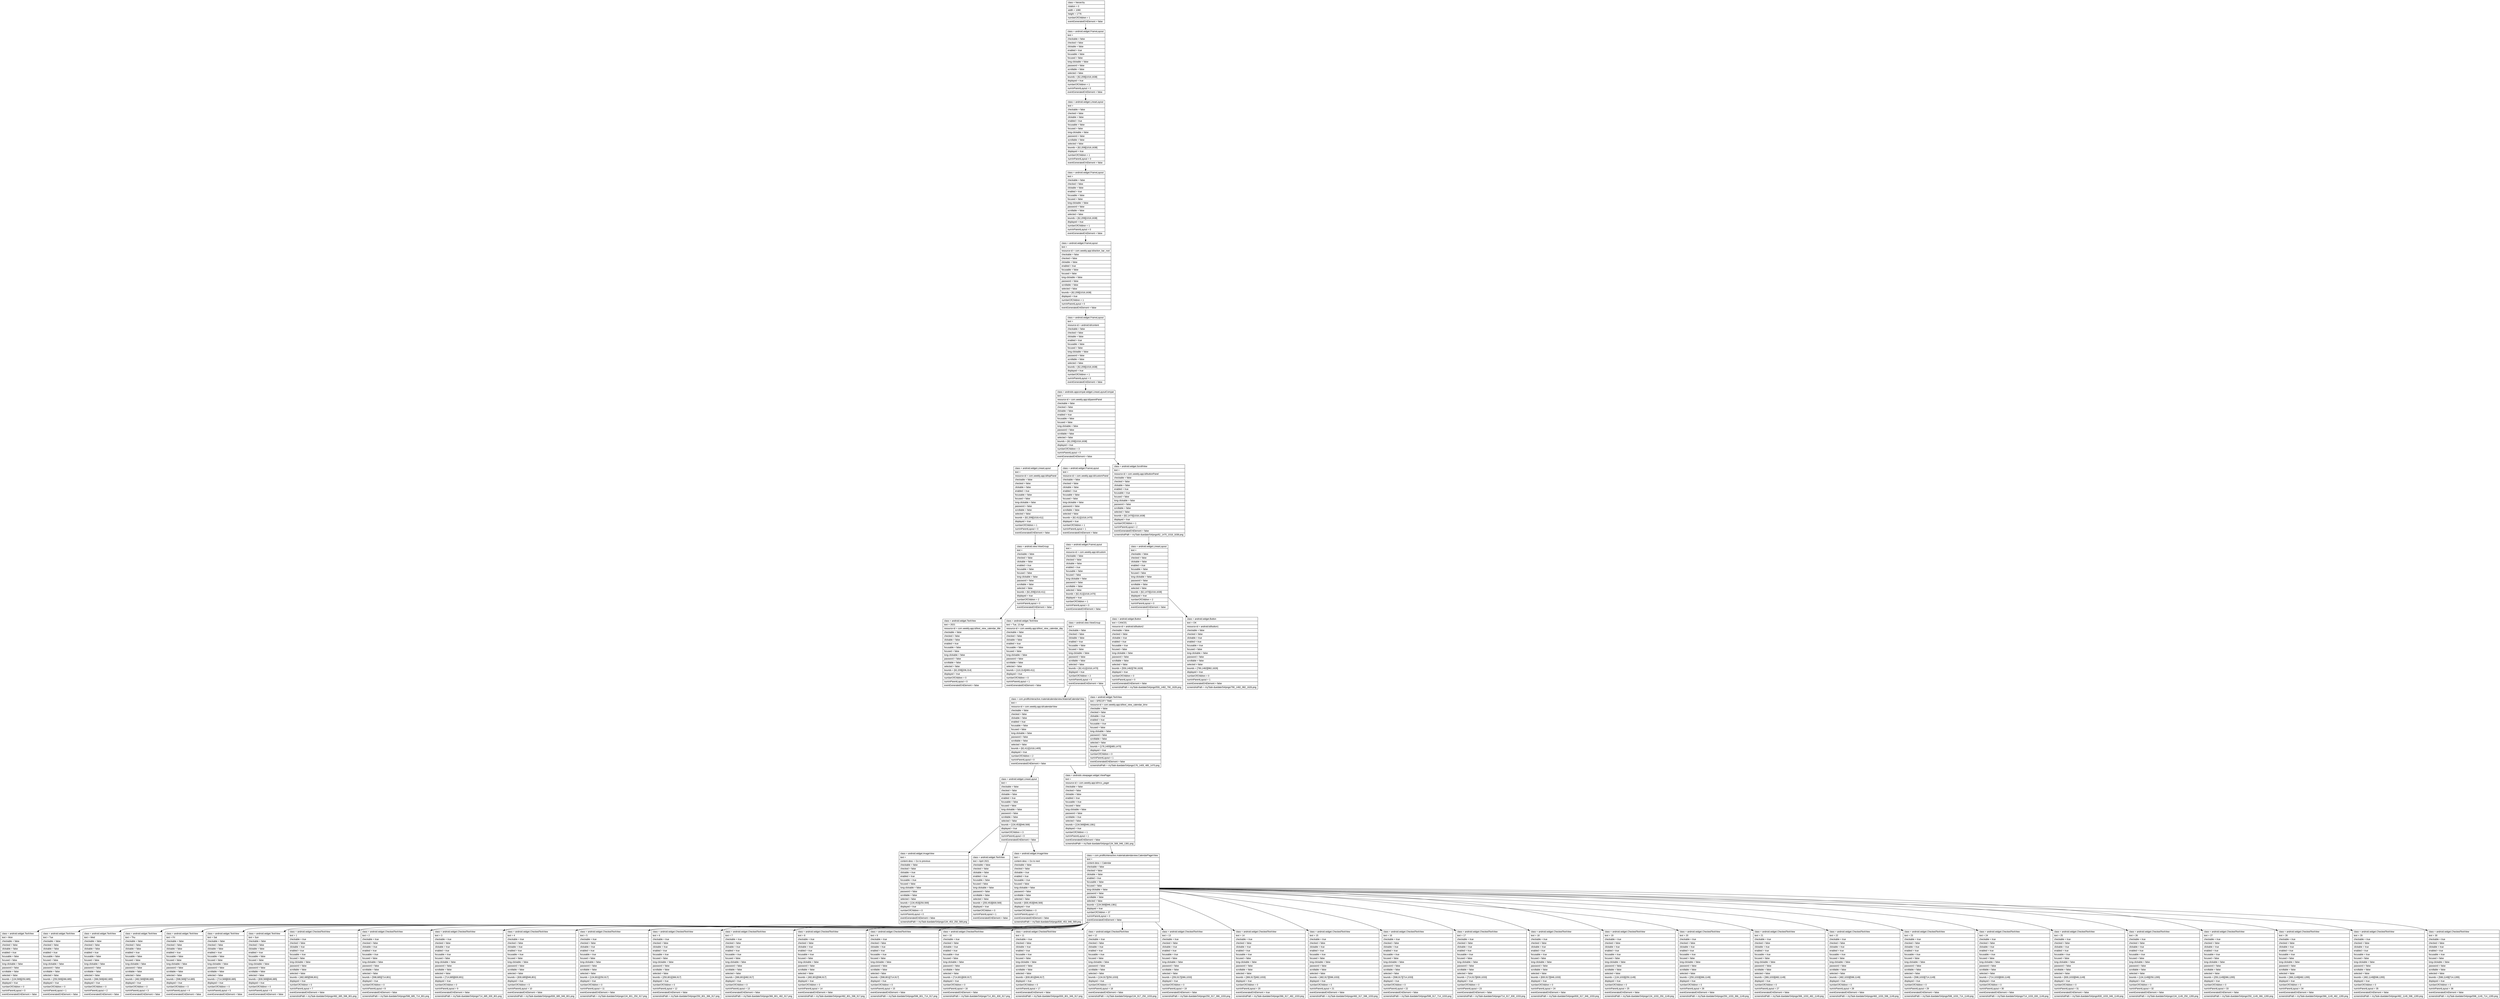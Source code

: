digraph Layout {

	node [shape=record fontname=Arial];

	0	[label="{class = hierarchy\l|rotation = 0\l|width = 1080\l|height = 1776\l|numberOfChildren = 1\l|eventGeneratedOnElement = false \l}"]
	1	[label="{class = android.widget.FrameLayout\l|text = \l|checkable = false\l|checked = false\l|clickable = false\l|enabled = true\l|focusable = false\l|focused = false\l|long-clickable = false\l|password = false\l|scrollable = false\l|selected = false\l|bounds = [62,209][1018,1638]\l|displayed = true\l|numberOfChildren = 1\l|numInParentLayout = 0\l|eventGeneratedOnElement = false \l}"]
	2	[label="{class = android.widget.LinearLayout\l|text = \l|checkable = false\l|checked = false\l|clickable = false\l|enabled = true\l|focusable = false\l|focused = false\l|long-clickable = false\l|password = false\l|scrollable = false\l|selected = false\l|bounds = [62,209][1018,1638]\l|displayed = true\l|numberOfChildren = 1\l|numInParentLayout = 0\l|eventGeneratedOnElement = false \l}"]
	3	[label="{class = android.widget.FrameLayout\l|text = \l|checkable = false\l|checked = false\l|clickable = false\l|enabled = true\l|focusable = false\l|focused = false\l|long-clickable = false\l|password = false\l|scrollable = false\l|selected = false\l|bounds = [62,209][1018,1638]\l|displayed = true\l|numberOfChildren = 1\l|numInParentLayout = 0\l|eventGeneratedOnElement = false \l}"]
	4	[label="{class = android.widget.FrameLayout\l|text = \l|resource-id = com.weekly.app:id/action_bar_root\l|checkable = false\l|checked = false\l|clickable = false\l|enabled = true\l|focusable = false\l|focused = false\l|long-clickable = false\l|password = false\l|scrollable = false\l|selected = false\l|bounds = [62,209][1018,1638]\l|displayed = true\l|numberOfChildren = 1\l|numInParentLayout = 0\l|eventGeneratedOnElement = false \l}"]
	5	[label="{class = android.widget.FrameLayout\l|text = \l|resource-id = android:id/content\l|checkable = false\l|checked = false\l|clickable = false\l|enabled = true\l|focusable = false\l|focused = false\l|long-clickable = false\l|password = false\l|scrollable = false\l|selected = false\l|bounds = [62,209][1018,1638]\l|displayed = true\l|numberOfChildren = 1\l|numInParentLayout = 0\l|eventGeneratedOnElement = false \l}"]
	6	[label="{class = androidx.appcompat.widget.LinearLayoutCompat\l|text = \l|resource-id = com.weekly.app:id/parentPanel\l|checkable = false\l|checked = false\l|clickable = false\l|enabled = true\l|focusable = false\l|focused = false\l|long-clickable = false\l|password = false\l|scrollable = false\l|selected = false\l|bounds = [62,209][1018,1638]\l|displayed = true\l|numberOfChildren = 3\l|numInParentLayout = 0\l|eventGeneratedOnElement = false \l}"]
	7	[label="{class = android.widget.LinearLayout\l|text = \l|resource-id = com.weekly.app:id/topPanel\l|checkable = false\l|checked = false\l|clickable = false\l|enabled = true\l|focusable = false\l|focused = false\l|long-clickable = false\l|password = false\l|scrollable = false\l|selected = false\l|bounds = [62,209][1018,411]\l|displayed = true\l|numberOfChildren = 1\l|numInParentLayout = 0\l|eventGeneratedOnElement = false \l}"]
	8	[label="{class = android.widget.FrameLayout\l|text = \l|resource-id = com.weekly.app:id/customPanel\l|checkable = false\l|checked = false\l|clickable = false\l|enabled = true\l|focusable = false\l|focused = false\l|long-clickable = false\l|password = false\l|scrollable = false\l|selected = false\l|bounds = [62,411][1018,1470]\l|displayed = true\l|numberOfChildren = 1\l|numInParentLayout = 1\l|eventGeneratedOnElement = false \l}"]
	9	[label="{class = android.widget.ScrollView\l|text = \l|resource-id = com.weekly.app:id/buttonPanel\l|checkable = false\l|checked = false\l|clickable = false\l|enabled = true\l|focusable = true\l|focused = false\l|long-clickable = false\l|password = false\l|scrollable = false\l|selected = false\l|bounds = [62,1470][1018,1638]\l|displayed = true\l|numberOfChildren = 1\l|numInParentLayout = 2\l|eventGeneratedOnElement = false \l|screenshotPath = myTask-duedate/S4/pngs/62_1470_1018_1638.png\l}"]
	10	[label="{class = android.view.ViewGroup\l|text = \l|checkable = false\l|checked = false\l|clickable = false\l|enabled = true\l|focusable = false\l|focused = false\l|long-clickable = false\l|password = false\l|scrollable = false\l|selected = false\l|bounds = [62,209][1018,411]\l|displayed = true\l|numberOfChildren = 2\l|numInParentLayout = 0\l|eventGeneratedOnElement = false \l}"]
	11	[label="{class = android.widget.FrameLayout\l|text = \l|resource-id = com.weekly.app:id/custom\l|checkable = false\l|checked = false\l|clickable = false\l|enabled = true\l|focusable = false\l|focused = false\l|long-clickable = false\l|password = false\l|scrollable = false\l|selected = false\l|bounds = [62,411][1018,1470]\l|displayed = true\l|numberOfChildren = 1\l|numInParentLayout = 0\l|eventGeneratedOnElement = false \l}"]
	12	[label="{class = android.widget.LinearLayout\l|text = \l|checkable = false\l|checked = false\l|clickable = false\l|enabled = true\l|focusable = false\l|focused = false\l|long-clickable = false\l|password = false\l|scrollable = false\l|selected = false\l|bounds = [62,1470][1018,1638]\l|displayed = true\l|numberOfChildren = 2\l|numInParentLayout = 0\l|eventGeneratedOnElement = false \l}"]
	13	[label="{class = android.widget.TextView\l|text = 2021\l|resource-id = com.weekly.app:id/text_view_calendar_title\l|checkable = false\l|checked = false\l|clickable = false\l|enabled = true\l|focusable = false\l|focused = false\l|long-clickable = false\l|password = false\l|scrollable = false\l|selected = false\l|bounds = [62,209][206,314]\l|displayed = true\l|numberOfChildren = 0\l|numInParentLayout = 0\l|eventGeneratedOnElement = false \l}"]
	14	[label="{class = android.widget.TextView\l|text = Tue, 13 Apr\l|resource-id = com.weekly.app:id/text_view_calendar_day\l|checkable = false\l|checked = false\l|clickable = false\l|enabled = true\l|focusable = false\l|focused = false\l|long-clickable = false\l|password = false\l|scrollable = false\l|selected = false\l|bounds = [110,314][469,411]\l|displayed = true\l|numberOfChildren = 0\l|numInParentLayout = 1\l|eventGeneratedOnElement = false \l}"]
	15	[label="{class = android.view.ViewGroup\l|text = \l|checkable = false\l|checked = false\l|clickable = false\l|enabled = true\l|focusable = false\l|focused = false\l|long-clickable = false\l|password = false\l|scrollable = false\l|selected = false\l|bounds = [62,411][1018,1470]\l|displayed = true\l|numberOfChildren = 2\l|numInParentLayout = 0\l|eventGeneratedOnElement = false \l}"]
	16	[label="{class = android.widget.Button\l|text = CANCEL\l|resource-id = android:id/button2\l|checkable = false\l|checked = false\l|clickable = true\l|enabled = true\l|focusable = true\l|focused = false\l|long-clickable = false\l|password = false\l|scrollable = false\l|selected = false\l|bounds = [559,1482][790,1626]\l|displayed = true\l|numberOfChildren = 0\l|numInParentLayout = 0\l|eventGeneratedOnElement = false \l|screenshotPath = myTask-duedate/S4/pngs/559_1482_790_1626.png\l}"]
	17	[label="{class = android.widget.Button\l|text = OK\l|resource-id = android:id/button1\l|checkable = false\l|checked = false\l|clickable = true\l|enabled = true\l|focusable = true\l|focused = false\l|long-clickable = false\l|password = false\l|scrollable = false\l|selected = false\l|bounds = [790,1482][982,1626]\l|displayed = true\l|numberOfChildren = 0\l|numInParentLayout = 1\l|eventGeneratedOnElement = false \l|screenshotPath = myTask-duedate/S4/pngs/790_1482_982_1626.png\l}"]
	18	[label="{class = com.prolificinteractive.materialcalendarview.MaterialCalendarView\l|text = \l|resource-id = com.weekly.app:id/calendarView\l|checkable = false\l|checked = false\l|clickable = false\l|enabled = true\l|focusable = false\l|focused = false\l|long-clickable = false\l|password = false\l|scrollable = false\l|selected = false\l|bounds = [62,411][1018,1405]\l|displayed = true\l|numberOfChildren = 2\l|numInParentLayout = 0\l|eventGeneratedOnElement = false \l}"]
	19	[label="{class = android.widget.TextView\l|text = SPECIFY TIME\l|resource-id = com.weekly.app:id/text_view_calendar_time\l|checkable = false\l|checked = false\l|clickable = true\l|enabled = true\l|focusable = true\l|focused = false\l|long-clickable = false\l|password = false\l|scrollable = false\l|selected = false\l|bounds = [176,1405][485,1470]\l|displayed = true\l|numberOfChildren = 0\l|numInParentLayout = 1\l|eventGeneratedOnElement = false \l|screenshotPath = myTask-duedate/S4/pngs/176_1405_485_1470.png\l}"]
	20	[label="{class = android.widget.LinearLayout\l|text = \l|checkable = false\l|checked = false\l|clickable = false\l|enabled = true\l|focusable = false\l|focused = false\l|long-clickable = false\l|password = false\l|scrollable = false\l|selected = false\l|bounds = [134,453][946,569]\l|displayed = true\l|numberOfChildren = 3\l|numInParentLayout = 0\l|eventGeneratedOnElement = false \l}"]
	21	[label="{class = androidx.viewpager.widget.ViewPager\l|text = \l|resource-id = com.weekly.app:id/mcv_pager\l|checkable = false\l|checked = false\l|clickable = false\l|enabled = true\l|focusable = true\l|focused = false\l|long-clickable = false\l|password = false\l|scrollable = true\l|selected = false\l|bounds = [134,569][946,1381]\l|displayed = true\l|numberOfChildren = 1\l|numInParentLayout = 1\l|eventGeneratedOnElement = false \l|screenshotPath = myTask-duedate/S4/pngs/134_569_946_1381.png\l}"]
	22	[label="{class = android.widget.ImageView\l|text = \l|content-desc = Go to previous\l|checkable = false\l|checked = false\l|clickable = true\l|enabled = true\l|focusable = true\l|focused = false\l|long-clickable = false\l|password = false\l|scrollable = false\l|selected = false\l|bounds = [134,453][250,569]\l|displayed = true\l|numberOfChildren = 0\l|numInParentLayout = 0\l|eventGeneratedOnElement = false \l|screenshotPath = myTask-duedate/S4/pngs/134_453_250_569.png\l}"]
	23	[label="{class = android.widget.TextView\l|text = April 2021\l|checkable = false\l|checked = false\l|clickable = false\l|enabled = true\l|focusable = false\l|focused = false\l|long-clickable = false\l|password = false\l|scrollable = false\l|selected = false\l|bounds = [250,453][830,569]\l|displayed = true\l|numberOfChildren = 0\l|numInParentLayout = 1\l|eventGeneratedOnElement = false \l}"]
	24	[label="{class = android.widget.ImageView\l|text = \l|content-desc = Go to next\l|checkable = false\l|checked = false\l|clickable = true\l|enabled = true\l|focusable = true\l|focused = false\l|long-clickable = false\l|password = false\l|scrollable = false\l|selected = false\l|bounds = [830,453][946,569]\l|displayed = true\l|numberOfChildren = 0\l|numInParentLayout = 2\l|eventGeneratedOnElement = false \l|screenshotPath = myTask-duedate/S4/pngs/830_453_946_569.png\l}"]
	25	[label="{class = com.prolificinteractive.materialcalendarview.CalendarPagerView\l|text = \l|content-desc = Calendar\l|checkable = false\l|checked = false\l|clickable = false\l|enabled = true\l|focusable = false\l|focused = false\l|long-clickable = false\l|password = false\l|scrollable = false\l|selected = false\l|bounds = [134,569][946,1381]\l|displayed = true\l|numberOfChildren = 37\l|numInParentLayout = 0\l|eventGeneratedOnElement = false \l}"]
	26	[label="{class = android.widget.TextView\l|text = Mon\l|checkable = false\l|checked = false\l|clickable = false\l|enabled = true\l|focusable = false\l|focused = false\l|long-clickable = false\l|password = false\l|scrollable = false\l|selected = false\l|bounds = [134,569][250,685]\l|displayed = true\l|numberOfChildren = 0\l|numInParentLayout = 0\l|eventGeneratedOnElement = false \l}"]
	27	[label="{class = android.widget.TextView\l|text = Tue\l|checkable = false\l|checked = false\l|clickable = false\l|enabled = true\l|focusable = false\l|focused = false\l|long-clickable = false\l|password = false\l|scrollable = false\l|selected = false\l|bounds = [250,569][366,685]\l|displayed = true\l|numberOfChildren = 0\l|numInParentLayout = 1\l|eventGeneratedOnElement = false \l}"]
	28	[label="{class = android.widget.TextView\l|text = Wed\l|checkable = false\l|checked = false\l|clickable = false\l|enabled = true\l|focusable = false\l|focused = false\l|long-clickable = false\l|password = false\l|scrollable = false\l|selected = false\l|bounds = [366,569][482,685]\l|displayed = true\l|numberOfChildren = 0\l|numInParentLayout = 2\l|eventGeneratedOnElement = false \l}"]
	29	[label="{class = android.widget.TextView\l|text = Thu\l|checkable = false\l|checked = false\l|clickable = false\l|enabled = true\l|focusable = false\l|focused = false\l|long-clickable = false\l|password = false\l|scrollable = false\l|selected = false\l|bounds = [482,569][598,685]\l|displayed = true\l|numberOfChildren = 0\l|numInParentLayout = 3\l|eventGeneratedOnElement = false \l}"]
	30	[label="{class = android.widget.TextView\l|text = Fri\l|checkable = false\l|checked = false\l|clickable = false\l|enabled = true\l|focusable = false\l|focused = false\l|long-clickable = false\l|password = false\l|scrollable = false\l|selected = false\l|bounds = [598,569][714,685]\l|displayed = true\l|numberOfChildren = 0\l|numInParentLayout = 4\l|eventGeneratedOnElement = false \l}"]
	31	[label="{class = android.widget.TextView\l|text = Sat\l|checkable = false\l|checked = false\l|clickable = false\l|enabled = true\l|focusable = false\l|focused = false\l|long-clickable = false\l|password = false\l|scrollable = false\l|selected = false\l|bounds = [714,569][830,685]\l|displayed = true\l|numberOfChildren = 0\l|numInParentLayout = 5\l|eventGeneratedOnElement = false \l}"]
	32	[label="{class = android.widget.TextView\l|text = Sun\l|checkable = false\l|checked = false\l|clickable = false\l|enabled = true\l|focusable = false\l|focused = false\l|long-clickable = false\l|password = false\l|scrollable = false\l|selected = false\l|bounds = [830,569][946,685]\l|displayed = true\l|numberOfChildren = 0\l|numInParentLayout = 6\l|eventGeneratedOnElement = false \l}"]
	33	[label="{class = android.widget.CheckedTextView\l|text = 1\l|checkable = true\l|checked = false\l|clickable = true\l|enabled = true\l|focusable = true\l|focused = false\l|long-clickable = false\l|password = false\l|scrollable = false\l|selected = false\l|bounds = [482,685][598,801]\l|displayed = true\l|numberOfChildren = 0\l|numInParentLayout = 7\l|eventGeneratedOnElement = false \l|screenshotPath = myTask-duedate/S4/pngs/482_685_598_801.png\l}"]
	34	[label="{class = android.widget.CheckedTextView\l|text = 2\l|checkable = true\l|checked = false\l|clickable = true\l|enabled = true\l|focusable = true\l|focused = false\l|long-clickable = false\l|password = false\l|scrollable = false\l|selected = false\l|bounds = [598,685][714,801]\l|displayed = true\l|numberOfChildren = 0\l|numInParentLayout = 8\l|eventGeneratedOnElement = false \l|screenshotPath = myTask-duedate/S4/pngs/598_685_714_801.png\l}"]
	35	[label="{class = android.widget.CheckedTextView\l|text = 3\l|checkable = true\l|checked = false\l|clickable = true\l|enabled = true\l|focusable = true\l|focused = false\l|long-clickable = false\l|password = false\l|scrollable = false\l|selected = false\l|bounds = [714,685][830,801]\l|displayed = true\l|numberOfChildren = 0\l|numInParentLayout = 9\l|eventGeneratedOnElement = false \l|screenshotPath = myTask-duedate/S4/pngs/714_685_830_801.png\l}"]
	36	[label="{class = android.widget.CheckedTextView\l|text = 4\l|checkable = true\l|checked = false\l|clickable = true\l|enabled = true\l|focusable = true\l|focused = false\l|long-clickable = false\l|password = false\l|scrollable = false\l|selected = false\l|bounds = [830,685][946,801]\l|displayed = true\l|numberOfChildren = 0\l|numInParentLayout = 10\l|eventGeneratedOnElement = false \l|screenshotPath = myTask-duedate/S4/pngs/830_685_946_801.png\l}"]
	37	[label="{class = android.widget.CheckedTextView\l|text = 5\l|checkable = true\l|checked = false\l|clickable = true\l|enabled = true\l|focusable = true\l|focused = false\l|long-clickable = false\l|password = false\l|scrollable = false\l|selected = false\l|bounds = [134,801][250,917]\l|displayed = true\l|numberOfChildren = 0\l|numInParentLayout = 11\l|eventGeneratedOnElement = false \l|screenshotPath = myTask-duedate/S4/pngs/134_801_250_917.png\l}"]
	38	[label="{class = android.widget.CheckedTextView\l|text = 6\l|checkable = true\l|checked = false\l|clickable = true\l|enabled = true\l|focusable = true\l|focused = false\l|long-clickable = false\l|password = false\l|scrollable = false\l|selected = false\l|bounds = [250,801][366,917]\l|displayed = true\l|numberOfChildren = 0\l|numInParentLayout = 12\l|eventGeneratedOnElement = false \l|screenshotPath = myTask-duedate/S4/pngs/250_801_366_917.png\l}"]
	39	[label="{class = android.widget.CheckedTextView\l|text = 7\l|checkable = true\l|checked = false\l|clickable = true\l|enabled = true\l|focusable = true\l|focused = false\l|long-clickable = false\l|password = false\l|scrollable = false\l|selected = false\l|bounds = [366,801][482,917]\l|displayed = true\l|numberOfChildren = 0\l|numInParentLayout = 13\l|eventGeneratedOnElement = false \l|screenshotPath = myTask-duedate/S4/pngs/366_801_482_917.png\l}"]
	40	[label="{class = android.widget.CheckedTextView\l|text = 8\l|checkable = true\l|checked = false\l|clickable = true\l|enabled = true\l|focusable = true\l|focused = false\l|long-clickable = false\l|password = false\l|scrollable = false\l|selected = false\l|bounds = [482,801][598,917]\l|displayed = true\l|numberOfChildren = 0\l|numInParentLayout = 14\l|eventGeneratedOnElement = false \l|screenshotPath = myTask-duedate/S4/pngs/482_801_598_917.png\l}"]
	41	[label="{class = android.widget.CheckedTextView\l|text = 9\l|checkable = true\l|checked = false\l|clickable = true\l|enabled = true\l|focusable = true\l|focused = false\l|long-clickable = false\l|password = false\l|scrollable = false\l|selected = false\l|bounds = [598,801][714,917]\l|displayed = true\l|numberOfChildren = 0\l|numInParentLayout = 15\l|eventGeneratedOnElement = false \l|screenshotPath = myTask-duedate/S4/pngs/598_801_714_917.png\l}"]
	42	[label="{class = android.widget.CheckedTextView\l|text = 10\l|checkable = true\l|checked = false\l|clickable = true\l|enabled = true\l|focusable = true\l|focused = false\l|long-clickable = false\l|password = false\l|scrollable = false\l|selected = false\l|bounds = [714,801][830,917]\l|displayed = true\l|numberOfChildren = 0\l|numInParentLayout = 16\l|eventGeneratedOnElement = false \l|screenshotPath = myTask-duedate/S4/pngs/714_801_830_917.png\l}"]
	43	[label="{class = android.widget.CheckedTextView\l|text = 11\l|checkable = true\l|checked = false\l|clickable = true\l|enabled = true\l|focusable = true\l|focused = false\l|long-clickable = false\l|password = false\l|scrollable = false\l|selected = false\l|bounds = [830,801][946,917]\l|displayed = true\l|numberOfChildren = 0\l|numInParentLayout = 17\l|eventGeneratedOnElement = false \l|screenshotPath = myTask-duedate/S4/pngs/830_801_946_917.png\l}"]
	44	[label="{class = android.widget.CheckedTextView\l|text = 12\l|checkable = true\l|checked = false\l|clickable = true\l|enabled = true\l|focusable = true\l|focused = false\l|long-clickable = false\l|password = false\l|scrollable = false\l|selected = false\l|bounds = [134,917][250,1033]\l|displayed = true\l|numberOfChildren = 0\l|numInParentLayout = 18\l|eventGeneratedOnElement = false \l|screenshotPath = myTask-duedate/S4/pngs/134_917_250_1033.png\l}"]
	45	[label="{class = android.widget.CheckedTextView\l|text = 13\l|checkable = true\l|checked = false\l|clickable = true\l|enabled = true\l|focusable = true\l|focused = false\l|long-clickable = false\l|password = false\l|scrollable = false\l|selected = false\l|bounds = [250,917][366,1033]\l|displayed = true\l|numberOfChildren = 0\l|numInParentLayout = 19\l|eventGeneratedOnElement = false \l|screenshotPath = myTask-duedate/S4/pngs/250_917_366_1033.png\l}"]
	46	[label="{class = android.widget.CheckedTextView\l|text = 14\l|checkable = true\l|checked = false\l|clickable = true\l|enabled = true\l|focusable = true\l|focused = false\l|long-clickable = false\l|password = false\l|scrollable = false\l|selected = false\l|bounds = [366,917][482,1033]\l|displayed = true\l|numberOfChildren = 0\l|numInParentLayout = 20\l|eventGeneratedOnElement = true \l|screenshotPath = myTask-duedate/S4/pngs/366_917_482_1033.png\l}"]
	47	[label="{class = android.widget.CheckedTextView\l|text = 15\l|checkable = true\l|checked = false\l|clickable = true\l|enabled = true\l|focusable = true\l|focused = false\l|long-clickable = false\l|password = false\l|scrollable = false\l|selected = false\l|bounds = [482,917][598,1033]\l|displayed = true\l|numberOfChildren = 0\l|numInParentLayout = 21\l|eventGeneratedOnElement = false \l|screenshotPath = myTask-duedate/S4/pngs/482_917_598_1033.png\l}"]
	48	[label="{class = android.widget.CheckedTextView\l|text = 16\l|checkable = true\l|checked = false\l|clickable = true\l|enabled = true\l|focusable = true\l|focused = false\l|long-clickable = false\l|password = false\l|scrollable = false\l|selected = false\l|bounds = [598,917][714,1033]\l|displayed = true\l|numberOfChildren = 0\l|numInParentLayout = 22\l|eventGeneratedOnElement = false \l|screenshotPath = myTask-duedate/S4/pngs/598_917_714_1033.png\l}"]
	49	[label="{class = android.widget.CheckedTextView\l|text = 17\l|checkable = true\l|checked = false\l|clickable = true\l|enabled = true\l|focusable = true\l|focused = false\l|long-clickable = false\l|password = false\l|scrollable = false\l|selected = false\l|bounds = [714,917][830,1033]\l|displayed = true\l|numberOfChildren = 0\l|numInParentLayout = 23\l|eventGeneratedOnElement = false \l|screenshotPath = myTask-duedate/S4/pngs/714_917_830_1033.png\l}"]
	50	[label="{class = android.widget.CheckedTextView\l|text = 18\l|checkable = true\l|checked = false\l|clickable = true\l|enabled = true\l|focusable = true\l|focused = false\l|long-clickable = false\l|password = false\l|scrollable = false\l|selected = false\l|bounds = [830,917][946,1033]\l|displayed = true\l|numberOfChildren = 0\l|numInParentLayout = 24\l|eventGeneratedOnElement = false \l|screenshotPath = myTask-duedate/S4/pngs/830_917_946_1033.png\l}"]
	51	[label="{class = android.widget.CheckedTextView\l|text = 19\l|checkable = true\l|checked = false\l|clickable = true\l|enabled = true\l|focusable = true\l|focused = false\l|long-clickable = false\l|password = false\l|scrollable = false\l|selected = false\l|bounds = [134,1033][250,1149]\l|displayed = true\l|numberOfChildren = 0\l|numInParentLayout = 25\l|eventGeneratedOnElement = false \l|screenshotPath = myTask-duedate/S4/pngs/134_1033_250_1149.png\l}"]
	52	[label="{class = android.widget.CheckedTextView\l|text = 20\l|checkable = true\l|checked = false\l|clickable = true\l|enabled = true\l|focusable = true\l|focused = false\l|long-clickable = false\l|password = false\l|scrollable = false\l|selected = false\l|bounds = [250,1033][366,1149]\l|displayed = true\l|numberOfChildren = 0\l|numInParentLayout = 26\l|eventGeneratedOnElement = false \l|screenshotPath = myTask-duedate/S4/pngs/250_1033_366_1149.png\l}"]
	53	[label="{class = android.widget.CheckedTextView\l|text = 21\l|checkable = true\l|checked = false\l|clickable = true\l|enabled = true\l|focusable = true\l|focused = false\l|long-clickable = false\l|password = false\l|scrollable = false\l|selected = false\l|bounds = [366,1033][482,1149]\l|displayed = true\l|numberOfChildren = 0\l|numInParentLayout = 27\l|eventGeneratedOnElement = false \l|screenshotPath = myTask-duedate/S4/pngs/366_1033_482_1149.png\l}"]
	54	[label="{class = android.widget.CheckedTextView\l|text = 22\l|checkable = true\l|checked = false\l|clickable = true\l|enabled = true\l|focusable = true\l|focused = false\l|long-clickable = false\l|password = false\l|scrollable = false\l|selected = false\l|bounds = [482,1033][598,1149]\l|displayed = true\l|numberOfChildren = 0\l|numInParentLayout = 28\l|eventGeneratedOnElement = false \l|screenshotPath = myTask-duedate/S4/pngs/482_1033_598_1149.png\l}"]
	55	[label="{class = android.widget.CheckedTextView\l|text = 23\l|checkable = true\l|checked = false\l|clickable = true\l|enabled = true\l|focusable = true\l|focused = false\l|long-clickable = false\l|password = false\l|scrollable = false\l|selected = false\l|bounds = [598,1033][714,1149]\l|displayed = true\l|numberOfChildren = 0\l|numInParentLayout = 29\l|eventGeneratedOnElement = false \l|screenshotPath = myTask-duedate/S4/pngs/598_1033_714_1149.png\l}"]
	56	[label="{class = android.widget.CheckedTextView\l|text = 24\l|checkable = true\l|checked = false\l|clickable = true\l|enabled = true\l|focusable = true\l|focused = false\l|long-clickable = false\l|password = false\l|scrollable = false\l|selected = false\l|bounds = [714,1033][830,1149]\l|displayed = true\l|numberOfChildren = 0\l|numInParentLayout = 30\l|eventGeneratedOnElement = false \l|screenshotPath = myTask-duedate/S4/pngs/714_1033_830_1149.png\l}"]
	57	[label="{class = android.widget.CheckedTextView\l|text = 25\l|checkable = true\l|checked = false\l|clickable = true\l|enabled = true\l|focusable = true\l|focused = false\l|long-clickable = false\l|password = false\l|scrollable = false\l|selected = false\l|bounds = [830,1033][946,1149]\l|displayed = true\l|numberOfChildren = 0\l|numInParentLayout = 31\l|eventGeneratedOnElement = false \l|screenshotPath = myTask-duedate/S4/pngs/830_1033_946_1149.png\l}"]
	58	[label="{class = android.widget.CheckedTextView\l|text = 26\l|checkable = true\l|checked = false\l|clickable = true\l|enabled = true\l|focusable = true\l|focused = false\l|long-clickable = false\l|password = false\l|scrollable = false\l|selected = false\l|bounds = [134,1149][250,1265]\l|displayed = true\l|numberOfChildren = 0\l|numInParentLayout = 32\l|eventGeneratedOnElement = false \l|screenshotPath = myTask-duedate/S4/pngs/134_1149_250_1265.png\l}"]
	59	[label="{class = android.widget.CheckedTextView\l|text = 27\l|checkable = true\l|checked = false\l|clickable = true\l|enabled = true\l|focusable = true\l|focused = false\l|long-clickable = false\l|password = false\l|scrollable = false\l|selected = false\l|bounds = [250,1149][366,1265]\l|displayed = true\l|numberOfChildren = 0\l|numInParentLayout = 33\l|eventGeneratedOnElement = false \l|screenshotPath = myTask-duedate/S4/pngs/250_1149_366_1265.png\l}"]
	60	[label="{class = android.widget.CheckedTextView\l|text = 28\l|checkable = true\l|checked = false\l|clickable = true\l|enabled = true\l|focusable = true\l|focused = false\l|long-clickable = false\l|password = false\l|scrollable = false\l|selected = false\l|bounds = [366,1149][482,1265]\l|displayed = true\l|numberOfChildren = 0\l|numInParentLayout = 34\l|eventGeneratedOnElement = false \l|screenshotPath = myTask-duedate/S4/pngs/366_1149_482_1265.png\l}"]
	61	[label="{class = android.widget.CheckedTextView\l|text = 29\l|checkable = true\l|checked = false\l|clickable = true\l|enabled = true\l|focusable = true\l|focused = false\l|long-clickable = false\l|password = false\l|scrollable = false\l|selected = false\l|bounds = [482,1149][598,1265]\l|displayed = true\l|numberOfChildren = 0\l|numInParentLayout = 35\l|eventGeneratedOnElement = false \l|screenshotPath = myTask-duedate/S4/pngs/482_1149_598_1265.png\l}"]
	62	[label="{class = android.widget.CheckedTextView\l|text = 30\l|checkable = true\l|checked = false\l|clickable = true\l|enabled = true\l|focusable = true\l|focused = false\l|long-clickable = false\l|password = false\l|scrollable = false\l|selected = false\l|bounds = [598,1149][714,1265]\l|displayed = true\l|numberOfChildren = 0\l|numInParentLayout = 36\l|eventGeneratedOnElement = false \l|screenshotPath = myTask-duedate/S4/pngs/598_1149_714_1265.png\l}"]


	0 -> 1
	1 -> 2
	2 -> 3
	3 -> 4
	4 -> 5
	5 -> 6
	6 -> 7
	6 -> 8
	6 -> 9
	7 -> 10
	8 -> 11
	9 -> 12
	10 -> 13
	10 -> 14
	11 -> 15
	12 -> 16
	12 -> 17
	15 -> 18
	15 -> 19
	18 -> 20
	18 -> 21
	20 -> 22
	20 -> 23
	20 -> 24
	21 -> 25
	25 -> 26
	25 -> 27
	25 -> 28
	25 -> 29
	25 -> 30
	25 -> 31
	25 -> 32
	25 -> 33
	25 -> 34
	25 -> 35
	25 -> 36
	25 -> 37
	25 -> 38
	25 -> 39
	25 -> 40
	25 -> 41
	25 -> 42
	25 -> 43
	25 -> 44
	25 -> 45
	25 -> 46
	25 -> 47
	25 -> 48
	25 -> 49
	25 -> 50
	25 -> 51
	25 -> 52
	25 -> 53
	25 -> 54
	25 -> 55
	25 -> 56
	25 -> 57
	25 -> 58
	25 -> 59
	25 -> 60
	25 -> 61
	25 -> 62


}